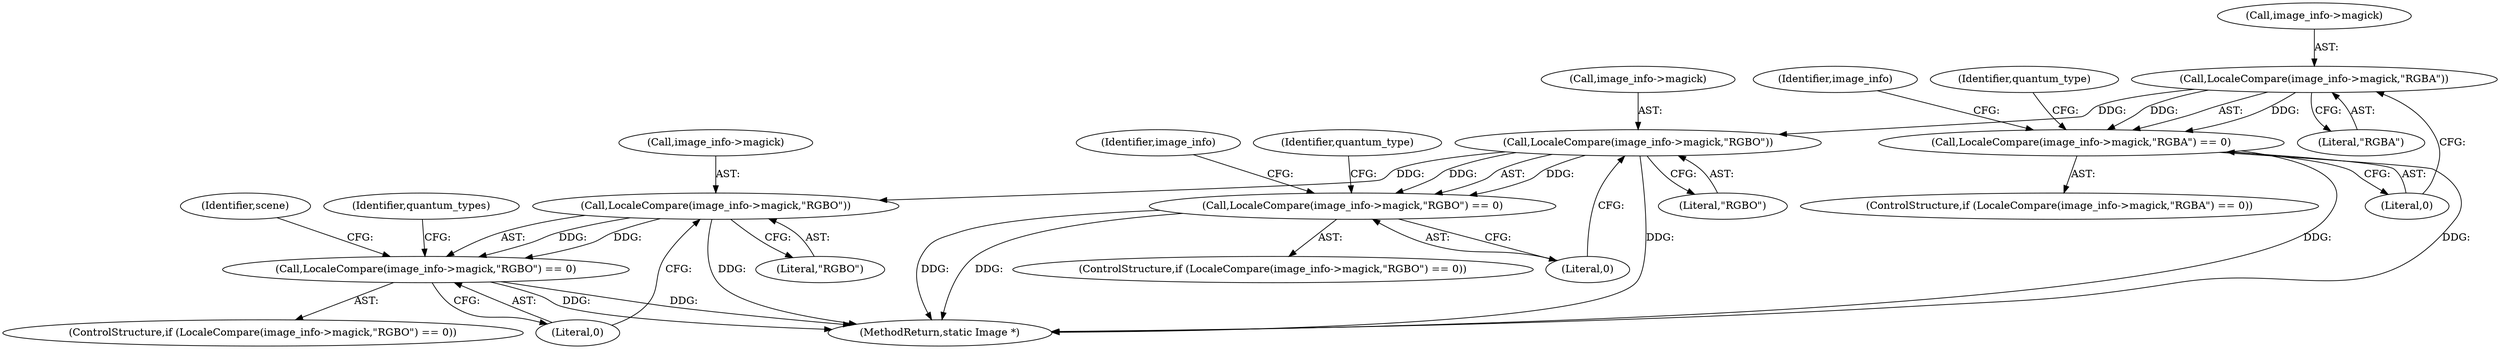 digraph "0_ImageMagick_f6e9d0d9955e85bdd7540b251cd50d598dacc5e6_50@pointer" {
"1000265" [label="(Call,LocaleCompare(image_info->magick,\"RGBA\"))"];
"1000264" [label="(Call,LocaleCompare(image_info->magick,\"RGBA\") == 0)"];
"1000282" [label="(Call,LocaleCompare(image_info->magick,\"RGBO\"))"];
"1000281" [label="(Call,LocaleCompare(image_info->magick,\"RGBO\") == 0)"];
"1000665" [label="(Call,LocaleCompare(image_info->magick,\"RGBO\"))"];
"1000664" [label="(Call,LocaleCompare(image_info->magick,\"RGBO\") == 0)"];
"1000664" [label="(Call,LocaleCompare(image_info->magick,\"RGBO\") == 0)"];
"1000265" [label="(Call,LocaleCompare(image_info->magick,\"RGBA\"))"];
"1000283" [label="(Call,image_info->magick)"];
"1000666" [label="(Call,image_info->magick)"];
"1000663" [label="(ControlStructure,if (LocaleCompare(image_info->magick,\"RGBO\") == 0))"];
"1000264" [label="(Call,LocaleCompare(image_info->magick,\"RGBA\") == 0)"];
"1003092" [label="(MethodReturn,static Image *)"];
"1000286" [label="(Literal,\"RGBO\")"];
"1000266" [label="(Call,image_info->magick)"];
"1000270" [label="(Literal,0)"];
"1000284" [label="(Identifier,image_info)"];
"1000300" [label="(Identifier,image_info)"];
"1000281" [label="(Call,LocaleCompare(image_info->magick,\"RGBO\") == 0)"];
"1000263" [label="(ControlStructure,if (LocaleCompare(image_info->magick,\"RGBA\") == 0))"];
"1000269" [label="(Literal,\"RGBA\")"];
"1000282" [label="(Call,LocaleCompare(image_info->magick,\"RGBO\"))"];
"1000287" [label="(Literal,0)"];
"1000273" [label="(Identifier,quantum_type)"];
"1000280" [label="(ControlStructure,if (LocaleCompare(image_info->magick,\"RGBO\") == 0))"];
"1000670" [label="(Literal,0)"];
"1000673" [label="(Identifier,quantum_types)"];
"1000665" [label="(Call,LocaleCompare(image_info->magick,\"RGBO\"))"];
"1000669" [label="(Literal,\"RGBO\")"];
"1000678" [label="(Identifier,scene)"];
"1000290" [label="(Identifier,quantum_type)"];
"1000265" -> "1000264"  [label="AST: "];
"1000265" -> "1000269"  [label="CFG: "];
"1000266" -> "1000265"  [label="AST: "];
"1000269" -> "1000265"  [label="AST: "];
"1000270" -> "1000265"  [label="CFG: "];
"1000265" -> "1000264"  [label="DDG: "];
"1000265" -> "1000264"  [label="DDG: "];
"1000265" -> "1000282"  [label="DDG: "];
"1000264" -> "1000263"  [label="AST: "];
"1000264" -> "1000270"  [label="CFG: "];
"1000270" -> "1000264"  [label="AST: "];
"1000273" -> "1000264"  [label="CFG: "];
"1000284" -> "1000264"  [label="CFG: "];
"1000264" -> "1003092"  [label="DDG: "];
"1000264" -> "1003092"  [label="DDG: "];
"1000282" -> "1000281"  [label="AST: "];
"1000282" -> "1000286"  [label="CFG: "];
"1000283" -> "1000282"  [label="AST: "];
"1000286" -> "1000282"  [label="AST: "];
"1000287" -> "1000282"  [label="CFG: "];
"1000282" -> "1003092"  [label="DDG: "];
"1000282" -> "1000281"  [label="DDG: "];
"1000282" -> "1000281"  [label="DDG: "];
"1000282" -> "1000665"  [label="DDG: "];
"1000281" -> "1000280"  [label="AST: "];
"1000281" -> "1000287"  [label="CFG: "];
"1000287" -> "1000281"  [label="AST: "];
"1000290" -> "1000281"  [label="CFG: "];
"1000300" -> "1000281"  [label="CFG: "];
"1000281" -> "1003092"  [label="DDG: "];
"1000281" -> "1003092"  [label="DDG: "];
"1000665" -> "1000664"  [label="AST: "];
"1000665" -> "1000669"  [label="CFG: "];
"1000666" -> "1000665"  [label="AST: "];
"1000669" -> "1000665"  [label="AST: "];
"1000670" -> "1000665"  [label="CFG: "];
"1000665" -> "1003092"  [label="DDG: "];
"1000665" -> "1000664"  [label="DDG: "];
"1000665" -> "1000664"  [label="DDG: "];
"1000664" -> "1000663"  [label="AST: "];
"1000664" -> "1000670"  [label="CFG: "];
"1000670" -> "1000664"  [label="AST: "];
"1000673" -> "1000664"  [label="CFG: "];
"1000678" -> "1000664"  [label="CFG: "];
"1000664" -> "1003092"  [label="DDG: "];
"1000664" -> "1003092"  [label="DDG: "];
}
